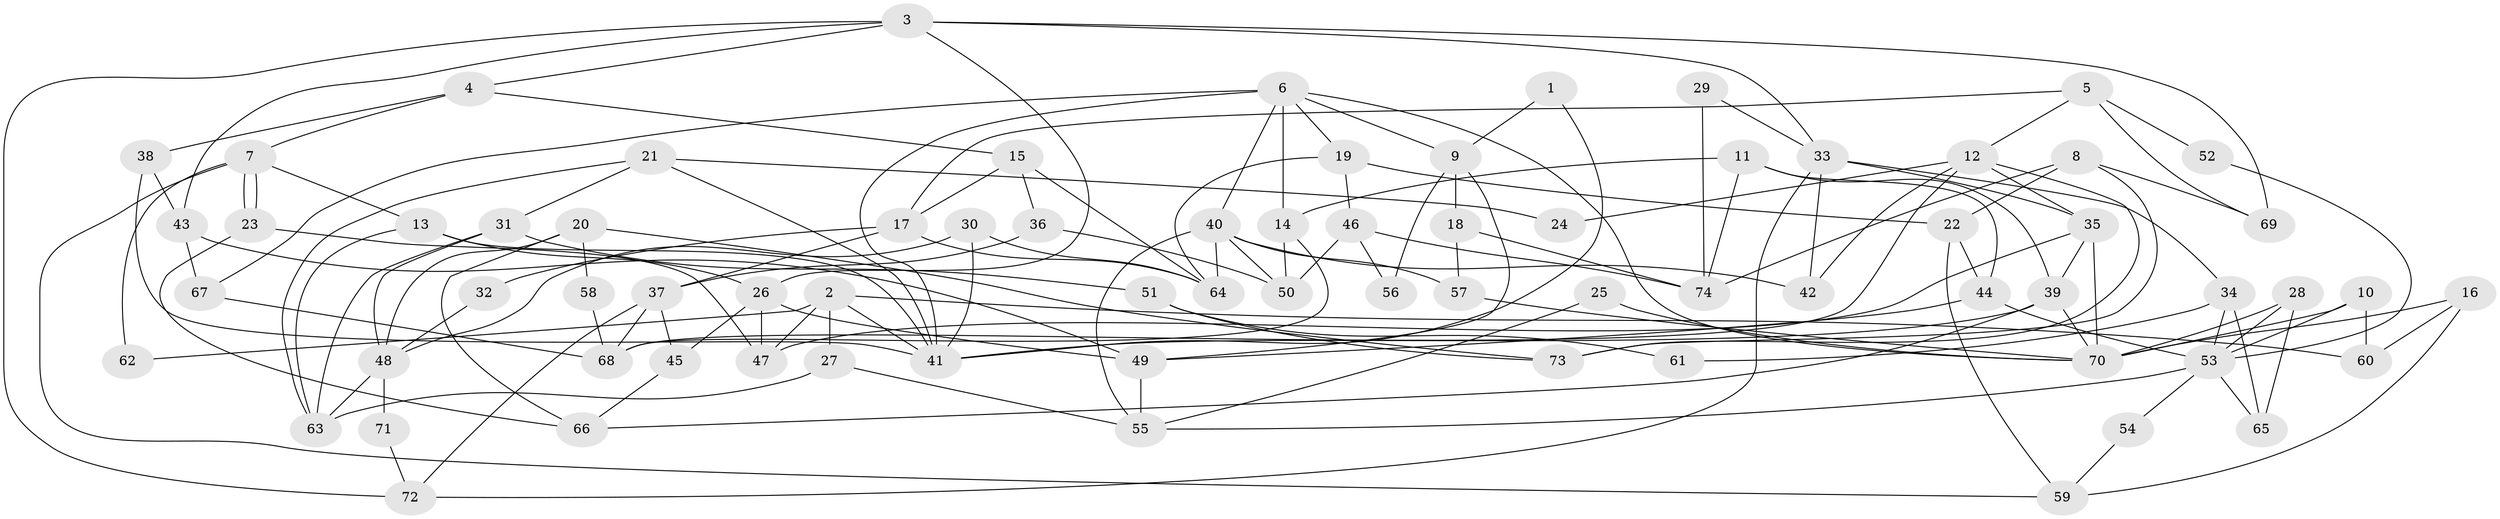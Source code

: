 // Generated by graph-tools (version 1.1) at 2025/11/02/27/25 16:11:20]
// undirected, 74 vertices, 148 edges
graph export_dot {
graph [start="1"]
  node [color=gray90,style=filled];
  1;
  2;
  3;
  4;
  5;
  6;
  7;
  8;
  9;
  10;
  11;
  12;
  13;
  14;
  15;
  16;
  17;
  18;
  19;
  20;
  21;
  22;
  23;
  24;
  25;
  26;
  27;
  28;
  29;
  30;
  31;
  32;
  33;
  34;
  35;
  36;
  37;
  38;
  39;
  40;
  41;
  42;
  43;
  44;
  45;
  46;
  47;
  48;
  49;
  50;
  51;
  52;
  53;
  54;
  55;
  56;
  57;
  58;
  59;
  60;
  61;
  62;
  63;
  64;
  65;
  66;
  67;
  68;
  69;
  70;
  71;
  72;
  73;
  74;
  1 -- 41;
  1 -- 9;
  2 -- 41;
  2 -- 27;
  2 -- 47;
  2 -- 60;
  2 -- 62;
  3 -- 72;
  3 -- 43;
  3 -- 4;
  3 -- 26;
  3 -- 33;
  3 -- 69;
  4 -- 15;
  4 -- 7;
  4 -- 38;
  5 -- 69;
  5 -- 12;
  5 -- 17;
  5 -- 52;
  6 -- 9;
  6 -- 14;
  6 -- 19;
  6 -- 40;
  6 -- 41;
  6 -- 67;
  6 -- 70;
  7 -- 23;
  7 -- 23;
  7 -- 13;
  7 -- 59;
  7 -- 62;
  8 -- 73;
  8 -- 22;
  8 -- 69;
  8 -- 74;
  9 -- 49;
  9 -- 18;
  9 -- 56;
  10 -- 60;
  10 -- 70;
  10 -- 53;
  11 -- 39;
  11 -- 14;
  11 -- 44;
  11 -- 74;
  12 -- 42;
  12 -- 35;
  12 -- 24;
  12 -- 68;
  12 -- 73;
  13 -- 26;
  13 -- 41;
  13 -- 63;
  14 -- 50;
  14 -- 68;
  15 -- 17;
  15 -- 64;
  15 -- 36;
  16 -- 70;
  16 -- 59;
  16 -- 60;
  17 -- 37;
  17 -- 32;
  17 -- 64;
  18 -- 57;
  18 -- 74;
  19 -- 64;
  19 -- 22;
  19 -- 46;
  20 -- 48;
  20 -- 66;
  20 -- 58;
  20 -- 73;
  21 -- 41;
  21 -- 63;
  21 -- 24;
  21 -- 31;
  22 -- 44;
  22 -- 59;
  23 -- 66;
  23 -- 47;
  25 -- 55;
  25 -- 70;
  26 -- 47;
  26 -- 45;
  26 -- 49;
  27 -- 63;
  27 -- 55;
  28 -- 70;
  28 -- 65;
  28 -- 53;
  29 -- 74;
  29 -- 33;
  30 -- 64;
  30 -- 41;
  30 -- 48;
  31 -- 48;
  31 -- 51;
  31 -- 63;
  32 -- 48;
  33 -- 35;
  33 -- 34;
  33 -- 42;
  33 -- 72;
  34 -- 53;
  34 -- 61;
  34 -- 65;
  35 -- 39;
  35 -- 47;
  35 -- 70;
  36 -- 50;
  36 -- 37;
  37 -- 68;
  37 -- 45;
  37 -- 72;
  38 -- 41;
  38 -- 43;
  39 -- 70;
  39 -- 41;
  39 -- 66;
  40 -- 55;
  40 -- 42;
  40 -- 50;
  40 -- 57;
  40 -- 64;
  43 -- 49;
  43 -- 67;
  44 -- 53;
  44 -- 49;
  45 -- 66;
  46 -- 74;
  46 -- 50;
  46 -- 56;
  48 -- 63;
  48 -- 71;
  49 -- 55;
  51 -- 73;
  51 -- 61;
  52 -- 53;
  53 -- 54;
  53 -- 55;
  53 -- 65;
  54 -- 59;
  57 -- 70;
  58 -- 68;
  67 -- 68;
  71 -- 72;
}
